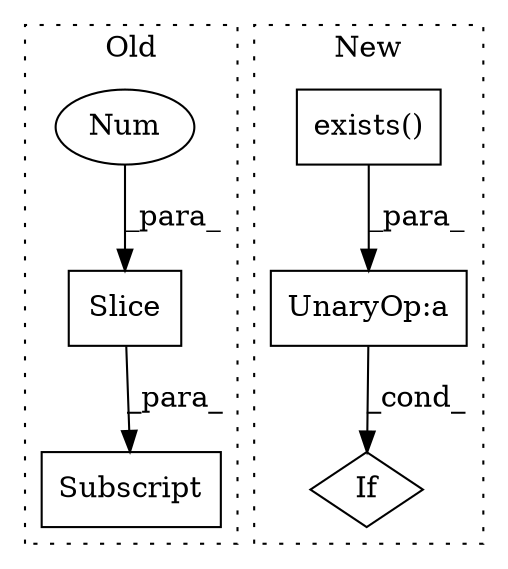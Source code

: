 digraph G {
subgraph cluster0 {
1 [label="Slice" a="80" s="2173" l="3" shape="box"];
3 [label="Num" a="76" s="2174" l="2" shape="ellipse"];
6 [label="Subscript" a="63" s="2139,0" l="38,0" shape="box"];
label = "Old";
style="dotted";
}
subgraph cluster1 {
2 [label="exists()" a="75" s="2636,2668" l="15,1" shape="box"];
4 [label="If" a="96" s="2629" l="3" shape="diamond"];
5 [label="UnaryOp:a" a="61" s="2632" l="37" shape="box"];
label = "New";
style="dotted";
}
1 -> 6 [label="_para_"];
2 -> 5 [label="_para_"];
3 -> 1 [label="_para_"];
5 -> 4 [label="_cond_"];
}